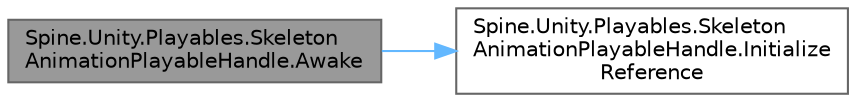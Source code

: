 digraph "Spine.Unity.Playables.SkeletonAnimationPlayableHandle.Awake"
{
 // LATEX_PDF_SIZE
  bgcolor="transparent";
  edge [fontname=Helvetica,fontsize=10,labelfontname=Helvetica,labelfontsize=10];
  node [fontname=Helvetica,fontsize=10,shape=box,height=0.2,width=0.4];
  rankdir="LR";
  Node1 [id="Node000001",label="Spine.Unity.Playables.Skeleton\lAnimationPlayableHandle.Awake",height=0.2,width=0.4,color="gray40", fillcolor="grey60", style="filled", fontcolor="black",tooltip=" "];
  Node1 -> Node2 [id="edge1_Node000001_Node000002",color="steelblue1",style="solid",tooltip=" "];
  Node2 [id="Node000002",label="Spine.Unity.Playables.Skeleton\lAnimationPlayableHandle.Initialize\lReference",height=0.2,width=0.4,color="grey40", fillcolor="white", style="filled",URL="$class_spine_1_1_unity_1_1_playables_1_1_skeleton_animation_playable_handle.html#ae6f5c7a106936c7f4e6d9cfd16da1289",tooltip=" "];
}
